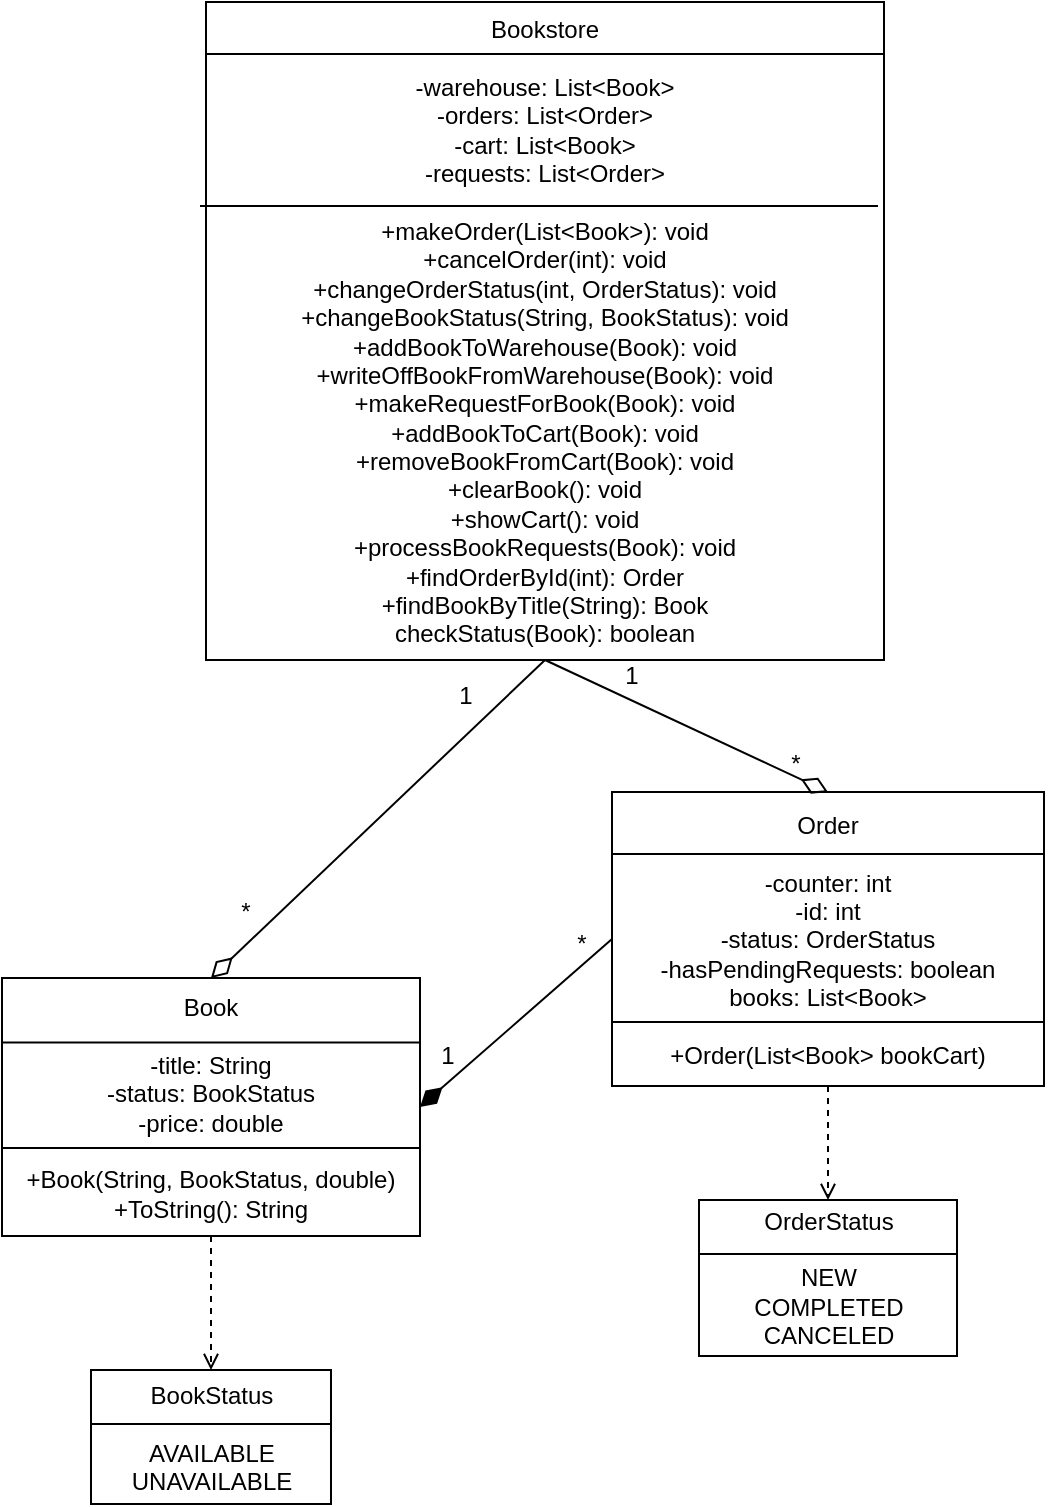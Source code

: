 <mxfile version="28.2.7">
  <diagram name="Страница — 1" id="4GfFsReZXuurF0kfNDtD">
    <mxGraphModel dx="1826" dy="1164" grid="0" gridSize="10" guides="1" tooltips="1" connect="1" arrows="1" fold="1" page="0" pageScale="1" pageWidth="827" pageHeight="1169" math="0" shadow="0">
      <root>
        <mxCell id="0" />
        <mxCell id="1" parent="0" />
        <mxCell id="IQxS8J-3Lq7wqc2CnfzZ-1" value="Bookstore&lt;div&gt;&lt;br&gt;&lt;/div&gt;&lt;div&gt;-warehouse:&amp;nbsp;&lt;span style=&quot;background-color: transparent; color: light-dark(rgb(0, 0, 0), rgb(255, 255, 255));&quot;&gt;List&amp;lt;Book&amp;gt;&lt;/span&gt;&lt;/div&gt;&lt;div&gt;-orders:&amp;nbsp;&lt;span style=&quot;background-color: transparent; color: light-dark(rgb(0, 0, 0), rgb(255, 255, 255));&quot;&gt;List&amp;lt;Order&amp;gt;&lt;/span&gt;&lt;/div&gt;&lt;div&gt;-cart:&amp;nbsp;&lt;span style=&quot;background-color: transparent; color: light-dark(rgb(0, 0, 0), rgb(255, 255, 255));&quot;&gt;List&amp;lt;Book&amp;gt;&lt;/span&gt;&lt;/div&gt;&lt;div&gt;-requests:&amp;nbsp;&lt;span style=&quot;background-color: transparent; color: light-dark(rgb(0, 0, 0), rgb(255, 255, 255));&quot;&gt;List&amp;lt;Order&amp;gt;&lt;/span&gt;&lt;/div&gt;&lt;div&gt;&lt;br&gt;&lt;/div&gt;&lt;div&gt;+makeOrder(List&amp;lt;Book&amp;gt;): void&lt;/div&gt;&lt;div&gt;+cancelOrder(int): void&lt;/div&gt;&lt;div&gt;+changeOrderStatus(int, OrderStatus): void&lt;/div&gt;&lt;div&gt;+changeBookStatus(String, BookStatus): void&lt;/div&gt;&lt;div&gt;+addBookToWarehouse(Book): void&lt;/div&gt;&lt;div&gt;+writeOffBookFromWarehouse(Book): void&lt;/div&gt;&lt;div&gt;+makeRequestForBook(Book): void&lt;/div&gt;&lt;div&gt;+addBookToCart(Book): void&lt;/div&gt;&lt;div&gt;+removeBookFromCart(Book): void&lt;/div&gt;&lt;div&gt;+clearBook(): void&lt;/div&gt;&lt;div&gt;+showCart(): void&lt;/div&gt;&lt;div&gt;+processBookRequests(Book): void&lt;/div&gt;&lt;div&gt;+findOrderById(int): Order&lt;/div&gt;&lt;div&gt;+findBookByTitle(String): Book&lt;/div&gt;&lt;div&gt;checkStatus(Book): boolean&lt;/div&gt;" style="rounded=0;whiteSpace=wrap;html=1;" vertex="1" parent="1">
          <mxGeometry x="-169" y="-186" width="339" height="329" as="geometry" />
        </mxCell>
        <mxCell id="IQxS8J-3Lq7wqc2CnfzZ-2" value="Order&lt;div&gt;&lt;br&gt;&lt;/div&gt;&lt;div&gt;-counter: int&lt;/div&gt;&lt;div&gt;-id: int&lt;/div&gt;&lt;div&gt;-status: OrderStatus&lt;/div&gt;&lt;div&gt;-hasPendingRequests: boolean&lt;/div&gt;&lt;div&gt;books: List&amp;lt;Book&amp;gt;&lt;/div&gt;&lt;div&gt;&lt;br&gt;&lt;/div&gt;&lt;div&gt;+Order(List&amp;lt;Book&amp;gt; bookCart)&lt;/div&gt;" style="rounded=0;whiteSpace=wrap;html=1;" vertex="1" parent="1">
          <mxGeometry x="34" y="209" width="216" height="147" as="geometry" />
        </mxCell>
        <mxCell id="IQxS8J-3Lq7wqc2CnfzZ-3" value="Book&lt;div&gt;&lt;br&gt;&lt;/div&gt;&lt;div&gt;-title: String&lt;/div&gt;&lt;div&gt;-status: BookStatus&lt;/div&gt;&lt;div&gt;-price: double&lt;/div&gt;&lt;div&gt;&lt;br&gt;&lt;/div&gt;&lt;div&gt;+Book(String, BookStatus, double)&lt;/div&gt;&lt;div&gt;+ToString(): String&lt;/div&gt;" style="rounded=0;whiteSpace=wrap;html=1;" vertex="1" parent="1">
          <mxGeometry x="-271" y="302" width="209" height="129" as="geometry" />
        </mxCell>
        <mxCell id="IQxS8J-3Lq7wqc2CnfzZ-4" value="OrderStatus&lt;div&gt;&lt;br&gt;&lt;div&gt;NEW&lt;/div&gt;&lt;div&gt;COMPLETED&lt;/div&gt;&lt;div&gt;CANCELED&lt;/div&gt;&lt;/div&gt;" style="rounded=0;whiteSpace=wrap;html=1;" vertex="1" parent="1">
          <mxGeometry x="77.5" y="413" width="129" height="78" as="geometry" />
        </mxCell>
        <mxCell id="IQxS8J-3Lq7wqc2CnfzZ-5" value="BookStatus&lt;div&gt;&lt;br&gt;&lt;div&gt;AVAILABLE&lt;/div&gt;&lt;div&gt;UNAVAILABLE&lt;/div&gt;&lt;/div&gt;" style="rounded=0;whiteSpace=wrap;html=1;" vertex="1" parent="1">
          <mxGeometry x="-226.5" y="498" width="120" height="67" as="geometry" />
        </mxCell>
        <mxCell id="IQxS8J-3Lq7wqc2CnfzZ-6" value="" style="endArrow=diamondThin;html=1;rounded=0;exitX=0.5;exitY=1;exitDx=0;exitDy=0;entryX=0.5;entryY=0;entryDx=0;entryDy=0;endFill=0;endSize=12;" edge="1" parent="1" source="IQxS8J-3Lq7wqc2CnfzZ-1" target="IQxS8J-3Lq7wqc2CnfzZ-3">
          <mxGeometry width="50" height="50" relative="1" as="geometry">
            <mxPoint x="-309" y="155" as="sourcePoint" />
            <mxPoint x="-259" y="105" as="targetPoint" />
          </mxGeometry>
        </mxCell>
        <mxCell id="IQxS8J-3Lq7wqc2CnfzZ-7" value="" style="endArrow=diamondThin;html=1;rounded=0;exitX=0.5;exitY=1;exitDx=0;exitDy=0;entryX=0.5;entryY=0;entryDx=0;entryDy=0;endFill=0;endSize=12;" edge="1" parent="1" source="IQxS8J-3Lq7wqc2CnfzZ-1" target="IQxS8J-3Lq7wqc2CnfzZ-2">
          <mxGeometry width="50" height="50" relative="1" as="geometry">
            <mxPoint x="303" y="204" as="sourcePoint" />
            <mxPoint x="353" y="154" as="targetPoint" />
          </mxGeometry>
        </mxCell>
        <mxCell id="IQxS8J-3Lq7wqc2CnfzZ-8" value="" style="endArrow=open;html=1;rounded=0;exitX=0.5;exitY=1;exitDx=0;exitDy=0;entryX=0.5;entryY=0;entryDx=0;entryDy=0;dashed=1;endFill=0;" edge="1" parent="1" source="IQxS8J-3Lq7wqc2CnfzZ-3" target="IQxS8J-3Lq7wqc2CnfzZ-5">
          <mxGeometry width="50" height="50" relative="1" as="geometry">
            <mxPoint x="-450" y="376" as="sourcePoint" />
            <mxPoint x="-400" y="326" as="targetPoint" />
          </mxGeometry>
        </mxCell>
        <mxCell id="IQxS8J-3Lq7wqc2CnfzZ-9" value="" style="endArrow=open;html=1;rounded=0;exitX=0.5;exitY=1;exitDx=0;exitDy=0;entryX=0.5;entryY=0;entryDx=0;entryDy=0;dashed=1;endFill=0;" edge="1" parent="1" source="IQxS8J-3Lq7wqc2CnfzZ-2" target="IQxS8J-3Lq7wqc2CnfzZ-4">
          <mxGeometry width="50" height="50" relative="1" as="geometry">
            <mxPoint x="-40" y="441" as="sourcePoint" />
            <mxPoint x="10" y="391" as="targetPoint" />
          </mxGeometry>
        </mxCell>
        <mxCell id="IQxS8J-3Lq7wqc2CnfzZ-10" value="" style="endArrow=diamondThin;html=1;rounded=0;exitX=0;exitY=0.5;exitDx=0;exitDy=0;entryX=1;entryY=0.5;entryDx=0;entryDy=0;endFill=1;endSize=12;" edge="1" parent="1" source="IQxS8J-3Lq7wqc2CnfzZ-2" target="IQxS8J-3Lq7wqc2CnfzZ-3">
          <mxGeometry width="50" height="50" relative="1" as="geometry">
            <mxPoint x="-66" y="283" as="sourcePoint" />
            <mxPoint x="-16" y="233" as="targetPoint" />
          </mxGeometry>
        </mxCell>
        <mxCell id="IQxS8J-3Lq7wqc2CnfzZ-11" value="1" style="text;html=1;whiteSpace=wrap;strokeColor=none;fillColor=none;align=center;verticalAlign=middle;rounded=0;" vertex="1" parent="1">
          <mxGeometry x="-47" y="153" width="16" height="16" as="geometry" />
        </mxCell>
        <mxCell id="IQxS8J-3Lq7wqc2CnfzZ-13" value="1" style="text;html=1;whiteSpace=wrap;strokeColor=none;fillColor=none;align=center;verticalAlign=middle;rounded=0;" vertex="1" parent="1">
          <mxGeometry x="36" y="143" width="16" height="16" as="geometry" />
        </mxCell>
        <mxCell id="IQxS8J-3Lq7wqc2CnfzZ-14" value="*" style="text;html=1;whiteSpace=wrap;strokeColor=none;fillColor=none;align=center;verticalAlign=middle;rounded=0;" vertex="1" parent="1">
          <mxGeometry x="-157" y="261" width="16" height="16" as="geometry" />
        </mxCell>
        <mxCell id="IQxS8J-3Lq7wqc2CnfzZ-15" value="*" style="text;html=1;whiteSpace=wrap;strokeColor=none;fillColor=none;align=center;verticalAlign=middle;rounded=0;" vertex="1" parent="1">
          <mxGeometry x="118" y="187" width="16" height="16" as="geometry" />
        </mxCell>
        <mxCell id="IQxS8J-3Lq7wqc2CnfzZ-18" value="1" style="text;html=1;whiteSpace=wrap;strokeColor=none;fillColor=none;align=center;verticalAlign=middle;rounded=0;" vertex="1" parent="1">
          <mxGeometry x="-56" y="333" width="16" height="16" as="geometry" />
        </mxCell>
        <mxCell id="IQxS8J-3Lq7wqc2CnfzZ-19" value="*" style="text;html=1;whiteSpace=wrap;strokeColor=none;fillColor=none;align=center;verticalAlign=middle;rounded=0;" vertex="1" parent="1">
          <mxGeometry x="11" y="277" width="16" height="16" as="geometry" />
        </mxCell>
        <mxCell id="IQxS8J-3Lq7wqc2CnfzZ-20" value="" style="endArrow=none;html=1;rounded=0;entryX=1;entryY=0.25;entryDx=0;entryDy=0;exitX=0;exitY=0.25;exitDx=0;exitDy=0;" edge="1" parent="1">
          <mxGeometry width="50" height="50" relative="1" as="geometry">
            <mxPoint x="-169" y="-160" as="sourcePoint" />
            <mxPoint x="170" y="-160" as="targetPoint" />
          </mxGeometry>
        </mxCell>
        <mxCell id="IQxS8J-3Lq7wqc2CnfzZ-21" value="" style="endArrow=none;html=1;rounded=0;entryX=1;entryY=0.5;entryDx=0;entryDy=0;exitX=0;exitY=0.5;exitDx=0;exitDy=0;" edge="1" parent="1">
          <mxGeometry width="50" height="50" relative="1" as="geometry">
            <mxPoint x="-172" y="-84" as="sourcePoint" />
            <mxPoint x="167" y="-84" as="targetPoint" />
          </mxGeometry>
        </mxCell>
        <mxCell id="IQxS8J-3Lq7wqc2CnfzZ-22" value="" style="endArrow=none;html=1;rounded=0;entryX=1;entryY=0.25;entryDx=0;entryDy=0;exitX=0;exitY=0.25;exitDx=0;exitDy=0;" edge="1" parent="1" source="IQxS8J-3Lq7wqc2CnfzZ-3" target="IQxS8J-3Lq7wqc2CnfzZ-3">
          <mxGeometry width="50" height="50" relative="1" as="geometry">
            <mxPoint x="-357" y="331" as="sourcePoint" />
            <mxPoint x="-307" y="281" as="targetPoint" />
          </mxGeometry>
        </mxCell>
        <mxCell id="IQxS8J-3Lq7wqc2CnfzZ-23" value="" style="endArrow=none;html=1;rounded=0;entryX=1;entryY=0.75;entryDx=0;entryDy=0;exitX=0;exitY=0.75;exitDx=0;exitDy=0;" edge="1" parent="1">
          <mxGeometry width="50" height="50" relative="1" as="geometry">
            <mxPoint x="-271" y="387" as="sourcePoint" />
            <mxPoint x="-62" y="387" as="targetPoint" />
          </mxGeometry>
        </mxCell>
        <mxCell id="IQxS8J-3Lq7wqc2CnfzZ-24" value="" style="endArrow=none;html=1;rounded=0;entryX=1;entryY=0.25;entryDx=0;entryDy=0;exitX=0;exitY=0.25;exitDx=0;exitDy=0;" edge="1" parent="1">
          <mxGeometry width="50" height="50" relative="1" as="geometry">
            <mxPoint x="34" y="240" as="sourcePoint" />
            <mxPoint x="250" y="240" as="targetPoint" />
          </mxGeometry>
        </mxCell>
        <mxCell id="IQxS8J-3Lq7wqc2CnfzZ-25" value="" style="endArrow=none;html=1;rounded=0;entryX=1;entryY=0.75;entryDx=0;entryDy=0;exitX=0;exitY=0.75;exitDx=0;exitDy=0;" edge="1" parent="1">
          <mxGeometry width="50" height="50" relative="1" as="geometry">
            <mxPoint x="34" y="324" as="sourcePoint" />
            <mxPoint x="250" y="324" as="targetPoint" />
          </mxGeometry>
        </mxCell>
        <mxCell id="IQxS8J-3Lq7wqc2CnfzZ-26" value="" style="endArrow=none;html=1;rounded=0;entryX=1;entryY=0.5;entryDx=0;entryDy=0;exitX=0;exitY=0.5;exitDx=0;exitDy=0;" edge="1" parent="1">
          <mxGeometry width="50" height="50" relative="1" as="geometry">
            <mxPoint x="-226.5" y="525" as="sourcePoint" />
            <mxPoint x="-106.5" y="525" as="targetPoint" />
          </mxGeometry>
        </mxCell>
        <mxCell id="IQxS8J-3Lq7wqc2CnfzZ-27" value="" style="endArrow=none;html=1;rounded=0;entryX=1;entryY=0.25;entryDx=0;entryDy=0;exitX=0;exitY=0.25;exitDx=0;exitDy=0;" edge="1" parent="1">
          <mxGeometry width="50" height="50" relative="1" as="geometry">
            <mxPoint x="77.5" y="440" as="sourcePoint" />
            <mxPoint x="206.5" y="440" as="targetPoint" />
          </mxGeometry>
        </mxCell>
      </root>
    </mxGraphModel>
  </diagram>
</mxfile>
